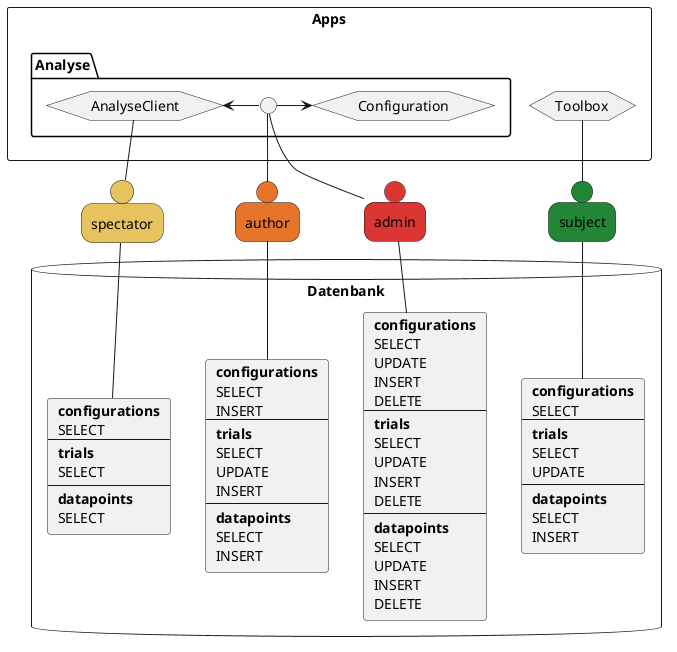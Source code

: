 @startuml users
' left to right direction

rectangle Apps {
    hexagon Toolbox as tb
    package Analyse as a {
        hexagon AnalyseClient as ac
        hexagon Configuration as co
        interface " " as both
        both -l-> ac
        both -r-> co
    }
}

person subject      as su #238636
person spectator    as sp #E7C35F
person author       as au #E6752B
person admin        as ad #DA3633


' note right of su
'     keine einzelnen Nutzer,
'     Rolle wird in ToolBox festgesetzt
' end note

database Datenbank {
    ' SUBJECT
    card dbsu [
        **configurations**
        SELECT
        --
        **trials**
        SELECT
        UPDATE
        --
        **datapoints**
        SELECT
        INSERT
    ]
    ' SPECTATOR
    card dbsp [
        **configurations**
        SELECT
        --
        **trials**
        SELECT
        --
        **datapoints**
        SELECT
    ]
    ' AUTHOR
    card dbau [
        **configurations**
        SELECT
        INSERT
        --
        **trials**
        SELECT
        UPDATE
        INSERT
        --
        **datapoints**
        SELECT
        INSERT
    ]
    ' ADMIN
    card dbad [
        **configurations**
        SELECT
        UPDATE
        INSERT
        DELETE
        --
        **trials**
        SELECT
        UPDATE
        INSERT
        DELETE
        --
        **datapoints**
        SELECT
        UPDATE
        INSERT
        DELETE
    ]
}

su -u- tb
sp -u- ac
au -u- both
ad -u- both

su -- dbsu
sp -- dbsp
au -- dbau
ad -- dbad

@enduml
